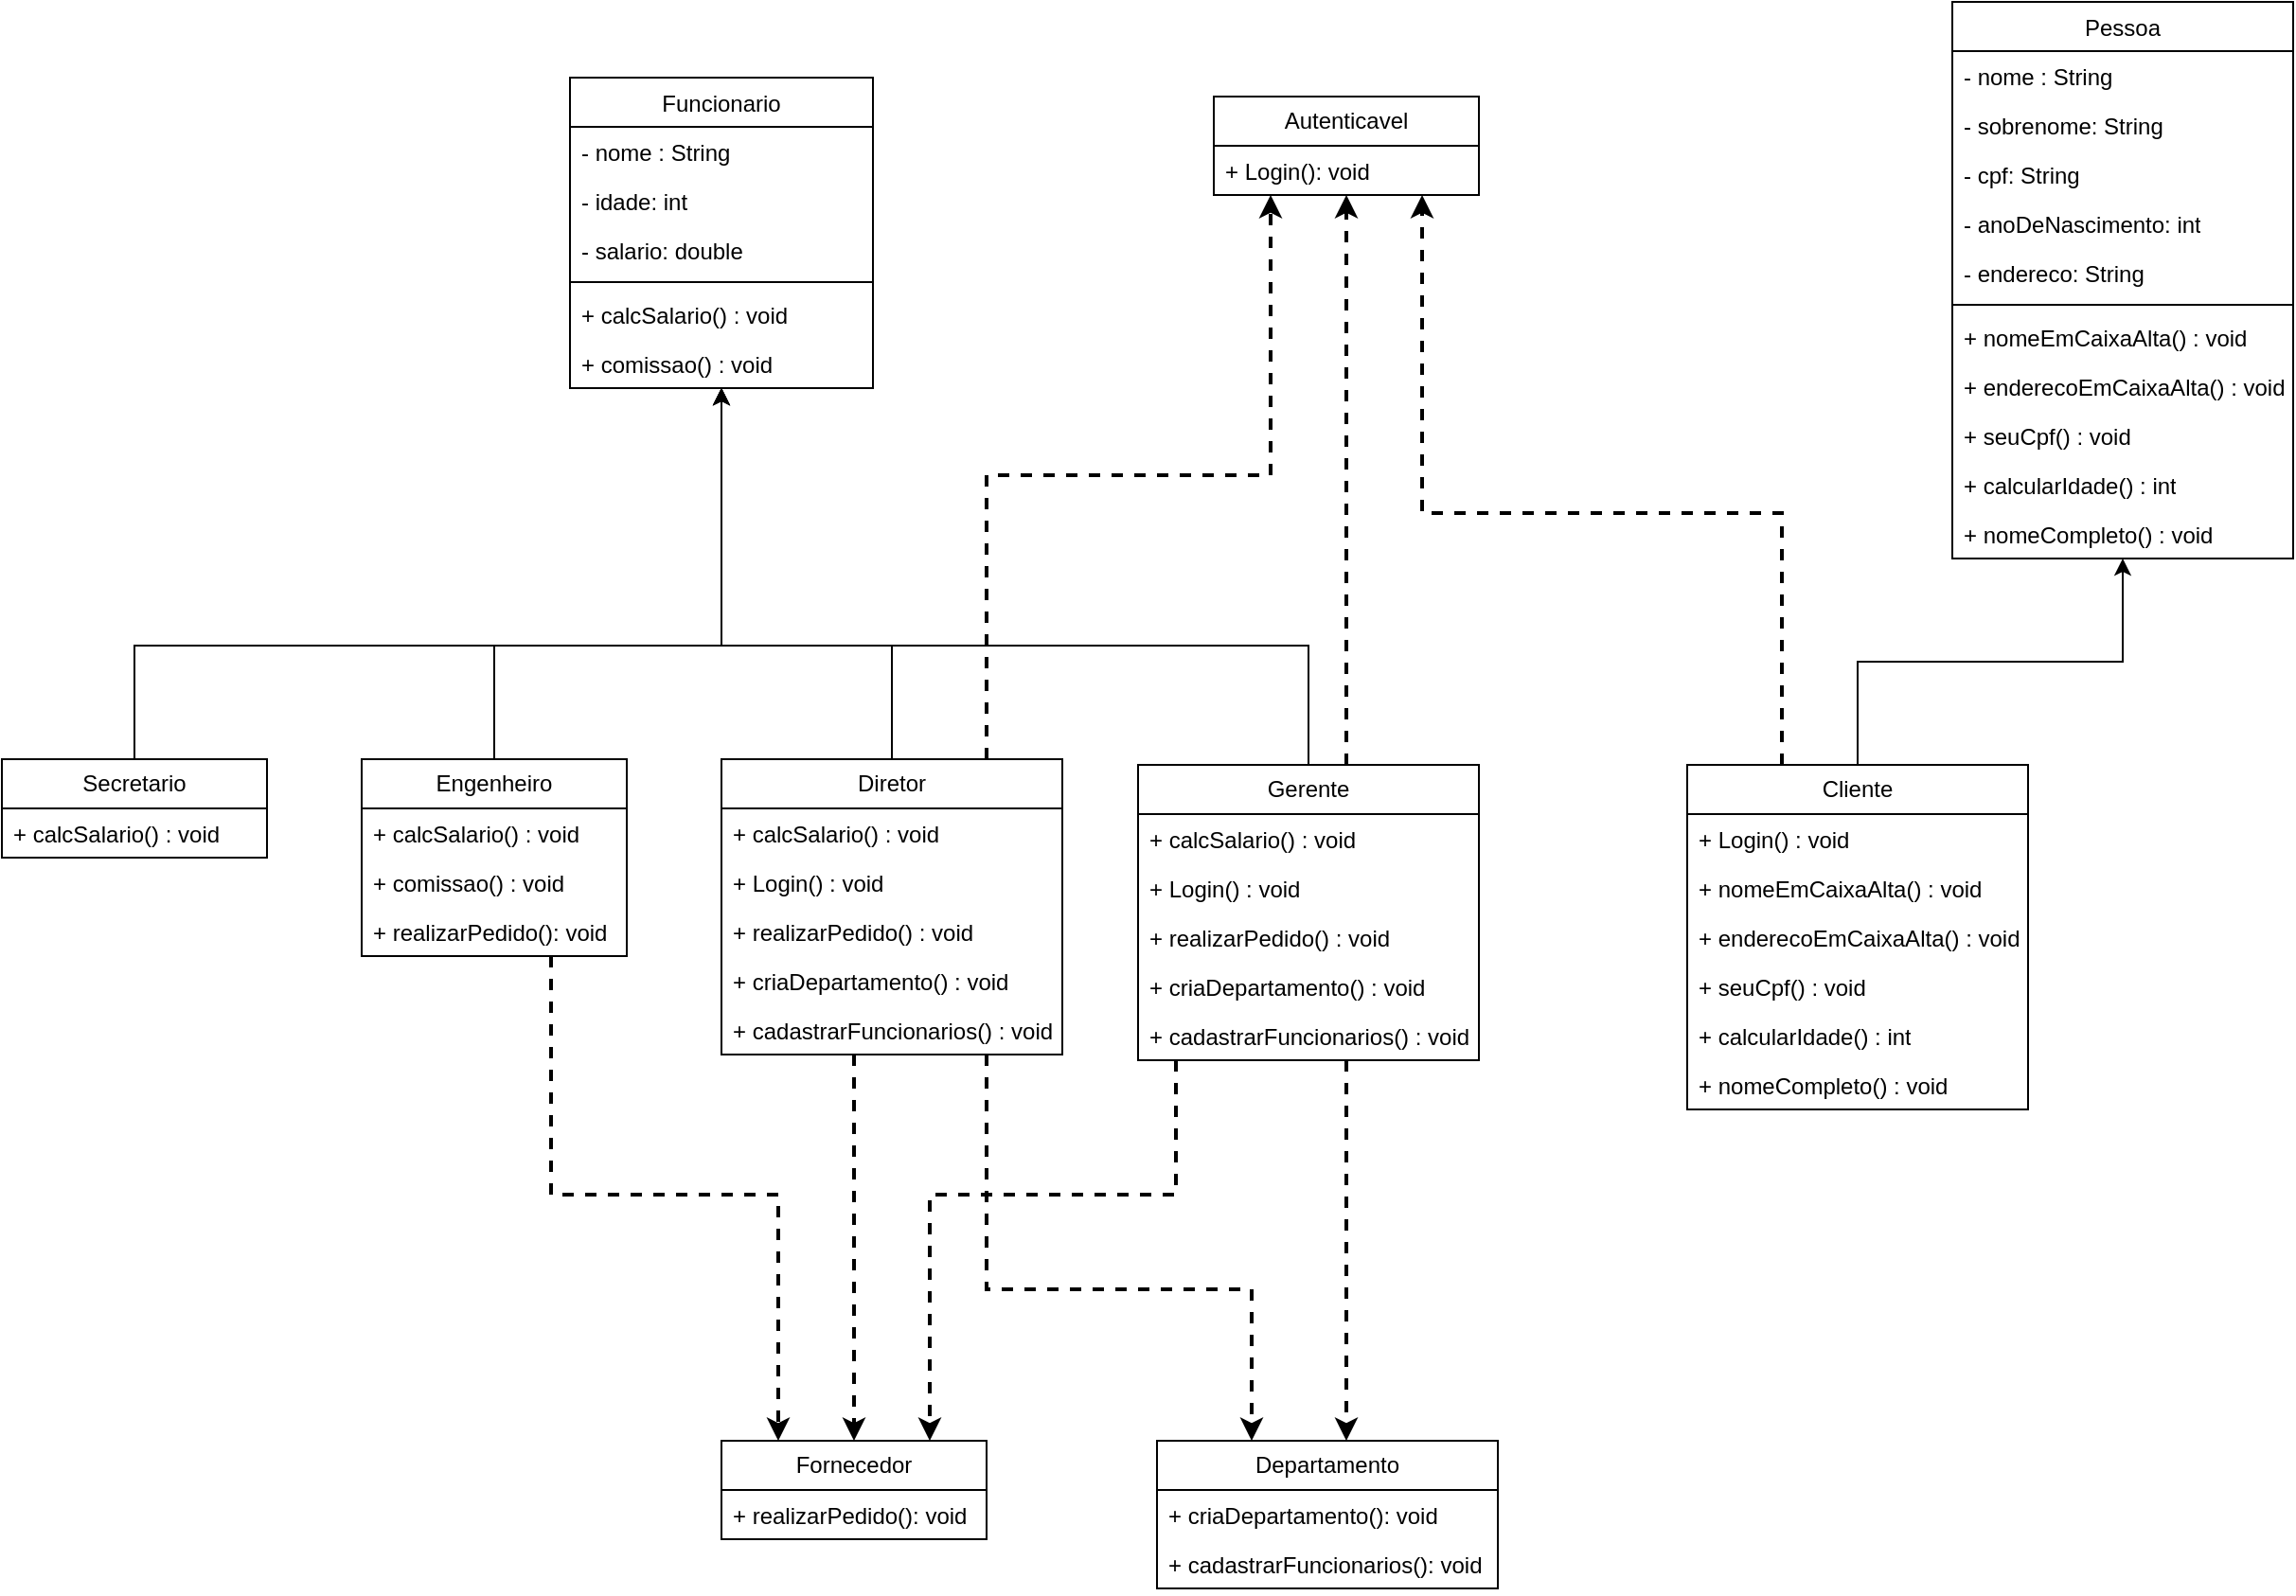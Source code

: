 <mxfile version="26.1.0">
  <diagram name="Página-1" id="vCEZVO7tYZacqS-GTWtU">
    <mxGraphModel dx="2074" dy="1098" grid="1" gridSize="10" guides="1" tooltips="1" connect="1" arrows="1" fold="1" page="1" pageScale="1" pageWidth="827" pageHeight="1169" math="0" shadow="0">
      <root>
        <mxCell id="0" />
        <mxCell id="1" parent="0" />
        <mxCell id="t3nIbm22dbBC8-usp48r-19" value="&lt;span style=&quot;font-weight: 400;&quot;&gt;Funcionario&lt;/span&gt;" style="swimlane;fontStyle=1;align=center;verticalAlign=top;childLayout=stackLayout;horizontal=1;startSize=26;horizontalStack=0;resizeParent=1;resizeParentMax=0;resizeLast=0;collapsible=1;marginBottom=0;whiteSpace=wrap;html=1;" vertex="1" parent="1">
          <mxGeometry x="380" y="220" width="160" height="164" as="geometry" />
        </mxCell>
        <mxCell id="t3nIbm22dbBC8-usp48r-20" value="- nome : String" style="text;strokeColor=none;fillColor=none;align=left;verticalAlign=top;spacingLeft=4;spacingRight=4;overflow=hidden;rotatable=0;points=[[0,0.5],[1,0.5]];portConstraint=eastwest;whiteSpace=wrap;html=1;" vertex="1" parent="t3nIbm22dbBC8-usp48r-19">
          <mxGeometry y="26" width="160" height="26" as="geometry" />
        </mxCell>
        <mxCell id="t3nIbm22dbBC8-usp48r-24" value="- idade: int" style="text;strokeColor=none;fillColor=none;align=left;verticalAlign=top;spacingLeft=4;spacingRight=4;overflow=hidden;rotatable=0;points=[[0,0.5],[1,0.5]];portConstraint=eastwest;whiteSpace=wrap;html=1;" vertex="1" parent="t3nIbm22dbBC8-usp48r-19">
          <mxGeometry y="52" width="160" height="26" as="geometry" />
        </mxCell>
        <mxCell id="t3nIbm22dbBC8-usp48r-25" value="- salario: double" style="text;strokeColor=none;fillColor=none;align=left;verticalAlign=top;spacingLeft=4;spacingRight=4;overflow=hidden;rotatable=0;points=[[0,0.5],[1,0.5]];portConstraint=eastwest;whiteSpace=wrap;html=1;" vertex="1" parent="t3nIbm22dbBC8-usp48r-19">
          <mxGeometry y="78" width="160" height="26" as="geometry" />
        </mxCell>
        <mxCell id="t3nIbm22dbBC8-usp48r-21" value="" style="line;strokeWidth=1;fillColor=none;align=left;verticalAlign=middle;spacingTop=-1;spacingLeft=3;spacingRight=3;rotatable=0;labelPosition=right;points=[];portConstraint=eastwest;strokeColor=inherit;" vertex="1" parent="t3nIbm22dbBC8-usp48r-19">
          <mxGeometry y="104" width="160" height="8" as="geometry" />
        </mxCell>
        <mxCell id="t3nIbm22dbBC8-usp48r-22" value="+ calcSalario() : void" style="text;strokeColor=none;fillColor=none;align=left;verticalAlign=top;spacingLeft=4;spacingRight=4;overflow=hidden;rotatable=0;points=[[0,0.5],[1,0.5]];portConstraint=eastwest;whiteSpace=wrap;html=1;" vertex="1" parent="t3nIbm22dbBC8-usp48r-19">
          <mxGeometry y="112" width="160" height="26" as="geometry" />
        </mxCell>
        <mxCell id="t3nIbm22dbBC8-usp48r-26" value="+ comissao() : void" style="text;strokeColor=none;fillColor=none;align=left;verticalAlign=top;spacingLeft=4;spacingRight=4;overflow=hidden;rotatable=0;points=[[0,0.5],[1,0.5]];portConstraint=eastwest;whiteSpace=wrap;html=1;" vertex="1" parent="t3nIbm22dbBC8-usp48r-19">
          <mxGeometry y="138" width="160" height="26" as="geometry" />
        </mxCell>
        <mxCell id="t3nIbm22dbBC8-usp48r-88" style="edgeStyle=orthogonalEdgeStyle;rounded=0;orthogonalLoop=1;jettySize=auto;html=1;" edge="1" parent="1" source="t3nIbm22dbBC8-usp48r-31" target="t3nIbm22dbBC8-usp48r-19">
          <mxGeometry relative="1" as="geometry">
            <Array as="points">
              <mxPoint x="150" y="520" />
              <mxPoint x="460" y="520" />
            </Array>
          </mxGeometry>
        </mxCell>
        <mxCell id="t3nIbm22dbBC8-usp48r-31" value="Secretario" style="swimlane;fontStyle=0;childLayout=stackLayout;horizontal=1;startSize=26;fillColor=none;horizontalStack=0;resizeParent=1;resizeParentMax=0;resizeLast=0;collapsible=1;marginBottom=0;whiteSpace=wrap;html=1;" vertex="1" parent="1">
          <mxGeometry x="80" y="580" width="140" height="52" as="geometry" />
        </mxCell>
        <mxCell id="t3nIbm22dbBC8-usp48r-34" value="+ calcSalario() : void" style="text;strokeColor=none;fillColor=none;align=left;verticalAlign=top;spacingLeft=4;spacingRight=4;overflow=hidden;rotatable=0;points=[[0,0.5],[1,0.5]];portConstraint=eastwest;whiteSpace=wrap;html=1;" vertex="1" parent="t3nIbm22dbBC8-usp48r-31">
          <mxGeometry y="26" width="140" height="26" as="geometry" />
        </mxCell>
        <mxCell id="t3nIbm22dbBC8-usp48r-89" style="edgeStyle=orthogonalEdgeStyle;rounded=0;orthogonalLoop=1;jettySize=auto;html=1;" edge="1" parent="1" source="t3nIbm22dbBC8-usp48r-35" target="t3nIbm22dbBC8-usp48r-19">
          <mxGeometry relative="1" as="geometry">
            <Array as="points">
              <mxPoint x="340" y="520" />
              <mxPoint x="460" y="520" />
            </Array>
          </mxGeometry>
        </mxCell>
        <mxCell id="t3nIbm22dbBC8-usp48r-96" style="edgeStyle=orthogonalEdgeStyle;rounded=0;orthogonalLoop=1;jettySize=auto;html=1;dashed=1;strokeWidth=2;" edge="1" parent="1" source="t3nIbm22dbBC8-usp48r-35" target="t3nIbm22dbBC8-usp48r-76">
          <mxGeometry relative="1" as="geometry">
            <Array as="points">
              <mxPoint x="370" y="810" />
              <mxPoint x="490" y="810" />
            </Array>
          </mxGeometry>
        </mxCell>
        <mxCell id="t3nIbm22dbBC8-usp48r-35" value="Engenheiro" style="swimlane;fontStyle=0;childLayout=stackLayout;horizontal=1;startSize=26;fillColor=none;horizontalStack=0;resizeParent=1;resizeParentMax=0;resizeLast=0;collapsible=1;marginBottom=0;whiteSpace=wrap;html=1;" vertex="1" parent="1">
          <mxGeometry x="270" y="580" width="140" height="104" as="geometry" />
        </mxCell>
        <mxCell id="t3nIbm22dbBC8-usp48r-36" value="+ calcSalario() : void" style="text;strokeColor=none;fillColor=none;align=left;verticalAlign=top;spacingLeft=4;spacingRight=4;overflow=hidden;rotatable=0;points=[[0,0.5],[1,0.5]];portConstraint=eastwest;whiteSpace=wrap;html=1;" vertex="1" parent="t3nIbm22dbBC8-usp48r-35">
          <mxGeometry y="26" width="140" height="26" as="geometry" />
        </mxCell>
        <mxCell id="t3nIbm22dbBC8-usp48r-37" value="+ comissao() : void" style="text;strokeColor=none;fillColor=none;align=left;verticalAlign=top;spacingLeft=4;spacingRight=4;overflow=hidden;rotatable=0;points=[[0,0.5],[1,0.5]];portConstraint=eastwest;whiteSpace=wrap;html=1;" vertex="1" parent="t3nIbm22dbBC8-usp48r-35">
          <mxGeometry y="52" width="140" height="26" as="geometry" />
        </mxCell>
        <mxCell id="t3nIbm22dbBC8-usp48r-78" value="+ realizarPedido(): void" style="text;strokeColor=none;fillColor=none;align=left;verticalAlign=top;spacingLeft=4;spacingRight=4;overflow=hidden;rotatable=0;points=[[0,0.5],[1,0.5]];portConstraint=eastwest;whiteSpace=wrap;html=1;" vertex="1" parent="t3nIbm22dbBC8-usp48r-35">
          <mxGeometry y="78" width="140" height="26" as="geometry" />
        </mxCell>
        <mxCell id="t3nIbm22dbBC8-usp48r-90" style="edgeStyle=orthogonalEdgeStyle;rounded=0;orthogonalLoop=1;jettySize=auto;html=1;" edge="1" parent="1" source="t3nIbm22dbBC8-usp48r-38" target="t3nIbm22dbBC8-usp48r-19">
          <mxGeometry relative="1" as="geometry">
            <Array as="points">
              <mxPoint x="550" y="520" />
              <mxPoint x="460" y="520" />
            </Array>
          </mxGeometry>
        </mxCell>
        <mxCell id="t3nIbm22dbBC8-usp48r-93" style="edgeStyle=orthogonalEdgeStyle;rounded=0;orthogonalLoop=1;jettySize=auto;html=1;dashed=1;strokeWidth=2;" edge="1" parent="1" source="t3nIbm22dbBC8-usp48r-38" target="t3nIbm22dbBC8-usp48r-69">
          <mxGeometry relative="1" as="geometry">
            <Array as="points">
              <mxPoint x="600" y="430" />
              <mxPoint x="750" y="430" />
            </Array>
          </mxGeometry>
        </mxCell>
        <mxCell id="t3nIbm22dbBC8-usp48r-97" style="edgeStyle=orthogonalEdgeStyle;rounded=0;orthogonalLoop=1;jettySize=auto;html=1;dashed=1;strokeWidth=2;" edge="1" parent="1" source="t3nIbm22dbBC8-usp48r-38" target="t3nIbm22dbBC8-usp48r-76">
          <mxGeometry relative="1" as="geometry">
            <Array as="points">
              <mxPoint x="530" y="860" />
              <mxPoint x="530" y="860" />
            </Array>
          </mxGeometry>
        </mxCell>
        <mxCell id="t3nIbm22dbBC8-usp48r-99" style="edgeStyle=orthogonalEdgeStyle;rounded=0;orthogonalLoop=1;jettySize=auto;html=1;dashed=1;strokeWidth=2;" edge="1" parent="1" source="t3nIbm22dbBC8-usp48r-38" target="t3nIbm22dbBC8-usp48r-73">
          <mxGeometry relative="1" as="geometry">
            <Array as="points">
              <mxPoint x="600" y="860" />
              <mxPoint x="740" y="860" />
            </Array>
          </mxGeometry>
        </mxCell>
        <mxCell id="t3nIbm22dbBC8-usp48r-38" value="Diretor" style="swimlane;fontStyle=0;childLayout=stackLayout;horizontal=1;startSize=26;fillColor=none;horizontalStack=0;resizeParent=1;resizeParentMax=0;resizeLast=0;collapsible=1;marginBottom=0;whiteSpace=wrap;html=1;" vertex="1" parent="1">
          <mxGeometry x="460" y="580" width="180" height="156" as="geometry" />
        </mxCell>
        <mxCell id="t3nIbm22dbBC8-usp48r-39" value="+ calcSalario() : void" style="text;strokeColor=none;fillColor=none;align=left;verticalAlign=top;spacingLeft=4;spacingRight=4;overflow=hidden;rotatable=0;points=[[0,0.5],[1,0.5]];portConstraint=eastwest;whiteSpace=wrap;html=1;" vertex="1" parent="t3nIbm22dbBC8-usp48r-38">
          <mxGeometry y="26" width="180" height="26" as="geometry" />
        </mxCell>
        <mxCell id="t3nIbm22dbBC8-usp48r-40" value="+ Login() : void" style="text;strokeColor=none;fillColor=none;align=left;verticalAlign=top;spacingLeft=4;spacingRight=4;overflow=hidden;rotatable=0;points=[[0,0.5],[1,0.5]];portConstraint=eastwest;whiteSpace=wrap;html=1;" vertex="1" parent="t3nIbm22dbBC8-usp48r-38">
          <mxGeometry y="52" width="180" height="26" as="geometry" />
        </mxCell>
        <mxCell id="t3nIbm22dbBC8-usp48r-41" value="+ realizarPedido() : void" style="text;strokeColor=none;fillColor=none;align=left;verticalAlign=top;spacingLeft=4;spacingRight=4;overflow=hidden;rotatable=0;points=[[0,0.5],[1,0.5]];portConstraint=eastwest;whiteSpace=wrap;html=1;" vertex="1" parent="t3nIbm22dbBC8-usp48r-38">
          <mxGeometry y="78" width="180" height="26" as="geometry" />
        </mxCell>
        <mxCell id="t3nIbm22dbBC8-usp48r-42" value="+ criaDepartamento() : void" style="text;strokeColor=none;fillColor=none;align=left;verticalAlign=top;spacingLeft=4;spacingRight=4;overflow=hidden;rotatable=0;points=[[0,0.5],[1,0.5]];portConstraint=eastwest;whiteSpace=wrap;html=1;" vertex="1" parent="t3nIbm22dbBC8-usp48r-38">
          <mxGeometry y="104" width="180" height="26" as="geometry" />
        </mxCell>
        <mxCell id="t3nIbm22dbBC8-usp48r-43" value="+ cadastrarFuncionarios() : void" style="text;strokeColor=none;fillColor=none;align=left;verticalAlign=top;spacingLeft=4;spacingRight=4;overflow=hidden;rotatable=0;points=[[0,0.5],[1,0.5]];portConstraint=eastwest;whiteSpace=wrap;html=1;" vertex="1" parent="t3nIbm22dbBC8-usp48r-38">
          <mxGeometry y="130" width="180" height="26" as="geometry" />
        </mxCell>
        <mxCell id="t3nIbm22dbBC8-usp48r-91" style="edgeStyle=orthogonalEdgeStyle;rounded=0;orthogonalLoop=1;jettySize=auto;html=1;" edge="1" parent="1" source="t3nIbm22dbBC8-usp48r-44" target="t3nIbm22dbBC8-usp48r-19">
          <mxGeometry relative="1" as="geometry">
            <Array as="points">
              <mxPoint x="770" y="520" />
              <mxPoint x="460" y="520" />
            </Array>
          </mxGeometry>
        </mxCell>
        <mxCell id="t3nIbm22dbBC8-usp48r-94" style="edgeStyle=orthogonalEdgeStyle;rounded=0;orthogonalLoop=1;jettySize=auto;html=1;dashed=1;strokeWidth=2;" edge="1" parent="1" source="t3nIbm22dbBC8-usp48r-44" target="t3nIbm22dbBC8-usp48r-69">
          <mxGeometry relative="1" as="geometry">
            <Array as="points">
              <mxPoint x="790" y="510" />
              <mxPoint x="790" y="510" />
            </Array>
          </mxGeometry>
        </mxCell>
        <mxCell id="t3nIbm22dbBC8-usp48r-98" style="edgeStyle=orthogonalEdgeStyle;rounded=0;orthogonalLoop=1;jettySize=auto;html=1;dashed=1;strokeWidth=2;" edge="1" parent="1" source="t3nIbm22dbBC8-usp48r-44" target="t3nIbm22dbBC8-usp48r-76">
          <mxGeometry relative="1" as="geometry">
            <Array as="points">
              <mxPoint x="700" y="810" />
              <mxPoint x="570" y="810" />
            </Array>
          </mxGeometry>
        </mxCell>
        <mxCell id="t3nIbm22dbBC8-usp48r-100" style="edgeStyle=orthogonalEdgeStyle;rounded=0;orthogonalLoop=1;jettySize=auto;html=1;dashed=1;strokeWidth=2;" edge="1" parent="1" source="t3nIbm22dbBC8-usp48r-44" target="t3nIbm22dbBC8-usp48r-73">
          <mxGeometry relative="1" as="geometry">
            <Array as="points">
              <mxPoint x="790" y="840" />
              <mxPoint x="790" y="840" />
            </Array>
          </mxGeometry>
        </mxCell>
        <mxCell id="t3nIbm22dbBC8-usp48r-44" value="Gerente" style="swimlane;fontStyle=0;childLayout=stackLayout;horizontal=1;startSize=26;fillColor=none;horizontalStack=0;resizeParent=1;resizeParentMax=0;resizeLast=0;collapsible=1;marginBottom=0;whiteSpace=wrap;html=1;" vertex="1" parent="1">
          <mxGeometry x="680" y="583" width="180" height="156" as="geometry" />
        </mxCell>
        <mxCell id="t3nIbm22dbBC8-usp48r-45" value="+ calcSalario() : void" style="text;strokeColor=none;fillColor=none;align=left;verticalAlign=top;spacingLeft=4;spacingRight=4;overflow=hidden;rotatable=0;points=[[0,0.5],[1,0.5]];portConstraint=eastwest;whiteSpace=wrap;html=1;" vertex="1" parent="t3nIbm22dbBC8-usp48r-44">
          <mxGeometry y="26" width="180" height="26" as="geometry" />
        </mxCell>
        <mxCell id="t3nIbm22dbBC8-usp48r-46" value="+ Login() : void" style="text;strokeColor=none;fillColor=none;align=left;verticalAlign=top;spacingLeft=4;spacingRight=4;overflow=hidden;rotatable=0;points=[[0,0.5],[1,0.5]];portConstraint=eastwest;whiteSpace=wrap;html=1;" vertex="1" parent="t3nIbm22dbBC8-usp48r-44">
          <mxGeometry y="52" width="180" height="26" as="geometry" />
        </mxCell>
        <mxCell id="t3nIbm22dbBC8-usp48r-47" value="+ realizarPedido() : void" style="text;strokeColor=none;fillColor=none;align=left;verticalAlign=top;spacingLeft=4;spacingRight=4;overflow=hidden;rotatable=0;points=[[0,0.5],[1,0.5]];portConstraint=eastwest;whiteSpace=wrap;html=1;" vertex="1" parent="t3nIbm22dbBC8-usp48r-44">
          <mxGeometry y="78" width="180" height="26" as="geometry" />
        </mxCell>
        <mxCell id="t3nIbm22dbBC8-usp48r-48" value="+ criaDepartamento() : void" style="text;strokeColor=none;fillColor=none;align=left;verticalAlign=top;spacingLeft=4;spacingRight=4;overflow=hidden;rotatable=0;points=[[0,0.5],[1,0.5]];portConstraint=eastwest;whiteSpace=wrap;html=1;" vertex="1" parent="t3nIbm22dbBC8-usp48r-44">
          <mxGeometry y="104" width="180" height="26" as="geometry" />
        </mxCell>
        <mxCell id="t3nIbm22dbBC8-usp48r-49" value="+ cadastrarFuncionarios() : void" style="text;strokeColor=none;fillColor=none;align=left;verticalAlign=top;spacingLeft=4;spacingRight=4;overflow=hidden;rotatable=0;points=[[0,0.5],[1,0.5]];portConstraint=eastwest;whiteSpace=wrap;html=1;" vertex="1" parent="t3nIbm22dbBC8-usp48r-44">
          <mxGeometry y="130" width="180" height="26" as="geometry" />
        </mxCell>
        <mxCell id="t3nIbm22dbBC8-usp48r-92" style="edgeStyle=orthogonalEdgeStyle;rounded=0;orthogonalLoop=1;jettySize=auto;html=1;" edge="1" parent="1" source="t3nIbm22dbBC8-usp48r-50" target="t3nIbm22dbBC8-usp48r-57">
          <mxGeometry relative="1" as="geometry" />
        </mxCell>
        <mxCell id="t3nIbm22dbBC8-usp48r-95" style="edgeStyle=orthogonalEdgeStyle;rounded=0;orthogonalLoop=1;jettySize=auto;html=1;dashed=1;strokeWidth=2;" edge="1" parent="1" source="t3nIbm22dbBC8-usp48r-50" target="t3nIbm22dbBC8-usp48r-69">
          <mxGeometry relative="1" as="geometry">
            <Array as="points">
              <mxPoint x="1020" y="450" />
              <mxPoint x="830" y="450" />
            </Array>
          </mxGeometry>
        </mxCell>
        <mxCell id="t3nIbm22dbBC8-usp48r-50" value="Cliente" style="swimlane;fontStyle=0;childLayout=stackLayout;horizontal=1;startSize=26;fillColor=none;horizontalStack=0;resizeParent=1;resizeParentMax=0;resizeLast=0;collapsible=1;marginBottom=0;whiteSpace=wrap;html=1;" vertex="1" parent="1">
          <mxGeometry x="970" y="583" width="180" height="182" as="geometry" />
        </mxCell>
        <mxCell id="t3nIbm22dbBC8-usp48r-52" value="+ Login() : void" style="text;strokeColor=none;fillColor=none;align=left;verticalAlign=top;spacingLeft=4;spacingRight=4;overflow=hidden;rotatable=0;points=[[0,0.5],[1,0.5]];portConstraint=eastwest;whiteSpace=wrap;html=1;" vertex="1" parent="t3nIbm22dbBC8-usp48r-50">
          <mxGeometry y="26" width="180" height="26" as="geometry" />
        </mxCell>
        <mxCell id="t3nIbm22dbBC8-usp48r-79" value="+ nomeEmCaixaAlta() : void" style="text;strokeColor=none;fillColor=none;align=left;verticalAlign=top;spacingLeft=4;spacingRight=4;overflow=hidden;rotatable=0;points=[[0,0.5],[1,0.5]];portConstraint=eastwest;whiteSpace=wrap;html=1;" vertex="1" parent="t3nIbm22dbBC8-usp48r-50">
          <mxGeometry y="52" width="180" height="26" as="geometry" />
        </mxCell>
        <mxCell id="t3nIbm22dbBC8-usp48r-80" value="+ enderecoEmCaixaAlta() : void" style="text;strokeColor=none;fillColor=none;align=left;verticalAlign=top;spacingLeft=4;spacingRight=4;overflow=hidden;rotatable=0;points=[[0,0.5],[1,0.5]];portConstraint=eastwest;whiteSpace=wrap;html=1;" vertex="1" parent="t3nIbm22dbBC8-usp48r-50">
          <mxGeometry y="78" width="180" height="26" as="geometry" />
        </mxCell>
        <mxCell id="t3nIbm22dbBC8-usp48r-81" value="+ seuCpf() : void" style="text;strokeColor=none;fillColor=none;align=left;verticalAlign=top;spacingLeft=4;spacingRight=4;overflow=hidden;rotatable=0;points=[[0,0.5],[1,0.5]];portConstraint=eastwest;whiteSpace=wrap;html=1;" vertex="1" parent="t3nIbm22dbBC8-usp48r-50">
          <mxGeometry y="104" width="180" height="26" as="geometry" />
        </mxCell>
        <mxCell id="t3nIbm22dbBC8-usp48r-55" value="+ calcularIdade() : int" style="text;strokeColor=none;fillColor=none;align=left;verticalAlign=top;spacingLeft=4;spacingRight=4;overflow=hidden;rotatable=0;points=[[0,0.5],[1,0.5]];portConstraint=eastwest;whiteSpace=wrap;html=1;" vertex="1" parent="t3nIbm22dbBC8-usp48r-50">
          <mxGeometry y="130" width="180" height="26" as="geometry" />
        </mxCell>
        <mxCell id="t3nIbm22dbBC8-usp48r-56" value="+ nomeCompleto() : void" style="text;strokeColor=none;fillColor=none;align=left;verticalAlign=top;spacingLeft=4;spacingRight=4;overflow=hidden;rotatable=0;points=[[0,0.5],[1,0.5]];portConstraint=eastwest;whiteSpace=wrap;html=1;" vertex="1" parent="t3nIbm22dbBC8-usp48r-50">
          <mxGeometry y="156" width="180" height="26" as="geometry" />
        </mxCell>
        <mxCell id="t3nIbm22dbBC8-usp48r-57" value="&lt;span style=&quot;font-weight: 400;&quot;&gt;Pessoa&lt;/span&gt;" style="swimlane;fontStyle=1;align=center;verticalAlign=top;childLayout=stackLayout;horizontal=1;startSize=26;horizontalStack=0;resizeParent=1;resizeParentMax=0;resizeLast=0;collapsible=1;marginBottom=0;whiteSpace=wrap;html=1;" vertex="1" parent="1">
          <mxGeometry x="1110" y="180" width="180" height="294" as="geometry" />
        </mxCell>
        <mxCell id="t3nIbm22dbBC8-usp48r-58" value="- nome : String" style="text;strokeColor=none;fillColor=none;align=left;verticalAlign=top;spacingLeft=4;spacingRight=4;overflow=hidden;rotatable=0;points=[[0,0.5],[1,0.5]];portConstraint=eastwest;whiteSpace=wrap;html=1;" vertex="1" parent="t3nIbm22dbBC8-usp48r-57">
          <mxGeometry y="26" width="180" height="26" as="geometry" />
        </mxCell>
        <mxCell id="t3nIbm22dbBC8-usp48r-59" value="- sobrenome: String" style="text;strokeColor=none;fillColor=none;align=left;verticalAlign=top;spacingLeft=4;spacingRight=4;overflow=hidden;rotatable=0;points=[[0,0.5],[1,0.5]];portConstraint=eastwest;whiteSpace=wrap;html=1;" vertex="1" parent="t3nIbm22dbBC8-usp48r-57">
          <mxGeometry y="52" width="180" height="26" as="geometry" />
        </mxCell>
        <mxCell id="t3nIbm22dbBC8-usp48r-60" value="- cpf: String" style="text;strokeColor=none;fillColor=none;align=left;verticalAlign=top;spacingLeft=4;spacingRight=4;overflow=hidden;rotatable=0;points=[[0,0.5],[1,0.5]];portConstraint=eastwest;whiteSpace=wrap;html=1;" vertex="1" parent="t3nIbm22dbBC8-usp48r-57">
          <mxGeometry y="78" width="180" height="26" as="geometry" />
        </mxCell>
        <mxCell id="t3nIbm22dbBC8-usp48r-64" value="- anoDeNascimento: int" style="text;strokeColor=none;fillColor=none;align=left;verticalAlign=top;spacingLeft=4;spacingRight=4;overflow=hidden;rotatable=0;points=[[0,0.5],[1,0.5]];portConstraint=eastwest;whiteSpace=wrap;html=1;" vertex="1" parent="t3nIbm22dbBC8-usp48r-57">
          <mxGeometry y="104" width="180" height="26" as="geometry" />
        </mxCell>
        <mxCell id="t3nIbm22dbBC8-usp48r-65" value="- endereco: String" style="text;strokeColor=none;fillColor=none;align=left;verticalAlign=top;spacingLeft=4;spacingRight=4;overflow=hidden;rotatable=0;points=[[0,0.5],[1,0.5]];portConstraint=eastwest;whiteSpace=wrap;html=1;" vertex="1" parent="t3nIbm22dbBC8-usp48r-57">
          <mxGeometry y="130" width="180" height="26" as="geometry" />
        </mxCell>
        <mxCell id="t3nIbm22dbBC8-usp48r-61" value="" style="line;strokeWidth=1;fillColor=none;align=left;verticalAlign=middle;spacingTop=-1;spacingLeft=3;spacingRight=3;rotatable=0;labelPosition=right;points=[];portConstraint=eastwest;strokeColor=inherit;" vertex="1" parent="t3nIbm22dbBC8-usp48r-57">
          <mxGeometry y="156" width="180" height="8" as="geometry" />
        </mxCell>
        <mxCell id="t3nIbm22dbBC8-usp48r-62" value="+ nomeEmCaixaAlta() : void" style="text;strokeColor=none;fillColor=none;align=left;verticalAlign=top;spacingLeft=4;spacingRight=4;overflow=hidden;rotatable=0;points=[[0,0.5],[1,0.5]];portConstraint=eastwest;whiteSpace=wrap;html=1;" vertex="1" parent="t3nIbm22dbBC8-usp48r-57">
          <mxGeometry y="164" width="180" height="26" as="geometry" />
        </mxCell>
        <mxCell id="t3nIbm22dbBC8-usp48r-66" value="+ enderecoEmCaixaAlta() : void" style="text;strokeColor=none;fillColor=none;align=left;verticalAlign=top;spacingLeft=4;spacingRight=4;overflow=hidden;rotatable=0;points=[[0,0.5],[1,0.5]];portConstraint=eastwest;whiteSpace=wrap;html=1;" vertex="1" parent="t3nIbm22dbBC8-usp48r-57">
          <mxGeometry y="190" width="180" height="26" as="geometry" />
        </mxCell>
        <mxCell id="t3nIbm22dbBC8-usp48r-63" value="+ seuCpf() : void" style="text;strokeColor=none;fillColor=none;align=left;verticalAlign=top;spacingLeft=4;spacingRight=4;overflow=hidden;rotatable=0;points=[[0,0.5],[1,0.5]];portConstraint=eastwest;whiteSpace=wrap;html=1;" vertex="1" parent="t3nIbm22dbBC8-usp48r-57">
          <mxGeometry y="216" width="180" height="26" as="geometry" />
        </mxCell>
        <mxCell id="t3nIbm22dbBC8-usp48r-67" value="+ calcularIdade() : int" style="text;strokeColor=none;fillColor=none;align=left;verticalAlign=top;spacingLeft=4;spacingRight=4;overflow=hidden;rotatable=0;points=[[0,0.5],[1,0.5]];portConstraint=eastwest;whiteSpace=wrap;html=1;" vertex="1" parent="t3nIbm22dbBC8-usp48r-57">
          <mxGeometry y="242" width="180" height="26" as="geometry" />
        </mxCell>
        <mxCell id="t3nIbm22dbBC8-usp48r-68" value="+ nomeCompleto() : void" style="text;strokeColor=none;fillColor=none;align=left;verticalAlign=top;spacingLeft=4;spacingRight=4;overflow=hidden;rotatable=0;points=[[0,0.5],[1,0.5]];portConstraint=eastwest;whiteSpace=wrap;html=1;" vertex="1" parent="t3nIbm22dbBC8-usp48r-57">
          <mxGeometry y="268" width="180" height="26" as="geometry" />
        </mxCell>
        <mxCell id="t3nIbm22dbBC8-usp48r-69" value="Autenticavel" style="swimlane;fontStyle=0;childLayout=stackLayout;horizontal=1;startSize=26;fillColor=none;horizontalStack=0;resizeParent=1;resizeParentMax=0;resizeLast=0;collapsible=1;marginBottom=0;whiteSpace=wrap;html=1;" vertex="1" parent="1">
          <mxGeometry x="720" y="230" width="140" height="52" as="geometry" />
        </mxCell>
        <mxCell id="t3nIbm22dbBC8-usp48r-70" value="+ Login(): void" style="text;strokeColor=none;fillColor=none;align=left;verticalAlign=top;spacingLeft=4;spacingRight=4;overflow=hidden;rotatable=0;points=[[0,0.5],[1,0.5]];portConstraint=eastwest;whiteSpace=wrap;html=1;" vertex="1" parent="t3nIbm22dbBC8-usp48r-69">
          <mxGeometry y="26" width="140" height="26" as="geometry" />
        </mxCell>
        <mxCell id="t3nIbm22dbBC8-usp48r-73" value="Departamento" style="swimlane;fontStyle=0;childLayout=stackLayout;horizontal=1;startSize=26;fillColor=none;horizontalStack=0;resizeParent=1;resizeParentMax=0;resizeLast=0;collapsible=1;marginBottom=0;whiteSpace=wrap;html=1;" vertex="1" parent="1">
          <mxGeometry x="690" y="940" width="180" height="78" as="geometry" />
        </mxCell>
        <mxCell id="t3nIbm22dbBC8-usp48r-74" value="+ criaDepartamento(): void" style="text;strokeColor=none;fillColor=none;align=left;verticalAlign=top;spacingLeft=4;spacingRight=4;overflow=hidden;rotatable=0;points=[[0,0.5],[1,0.5]];portConstraint=eastwest;whiteSpace=wrap;html=1;" vertex="1" parent="t3nIbm22dbBC8-usp48r-73">
          <mxGeometry y="26" width="180" height="26" as="geometry" />
        </mxCell>
        <mxCell id="t3nIbm22dbBC8-usp48r-75" value="+ cadastrarFuncionarios(): void" style="text;strokeColor=none;fillColor=none;align=left;verticalAlign=top;spacingLeft=4;spacingRight=4;overflow=hidden;rotatable=0;points=[[0,0.5],[1,0.5]];portConstraint=eastwest;whiteSpace=wrap;html=1;" vertex="1" parent="t3nIbm22dbBC8-usp48r-73">
          <mxGeometry y="52" width="180" height="26" as="geometry" />
        </mxCell>
        <mxCell id="t3nIbm22dbBC8-usp48r-76" value="Fornecedor" style="swimlane;fontStyle=0;childLayout=stackLayout;horizontal=1;startSize=26;fillColor=none;horizontalStack=0;resizeParent=1;resizeParentMax=0;resizeLast=0;collapsible=1;marginBottom=0;whiteSpace=wrap;html=1;" vertex="1" parent="1">
          <mxGeometry x="460" y="940" width="140" height="52" as="geometry" />
        </mxCell>
        <mxCell id="t3nIbm22dbBC8-usp48r-77" value="+ realizarPedido(): void" style="text;strokeColor=none;fillColor=none;align=left;verticalAlign=top;spacingLeft=4;spacingRight=4;overflow=hidden;rotatable=0;points=[[0,0.5],[1,0.5]];portConstraint=eastwest;whiteSpace=wrap;html=1;" vertex="1" parent="t3nIbm22dbBC8-usp48r-76">
          <mxGeometry y="26" width="140" height="26" as="geometry" />
        </mxCell>
      </root>
    </mxGraphModel>
  </diagram>
</mxfile>
